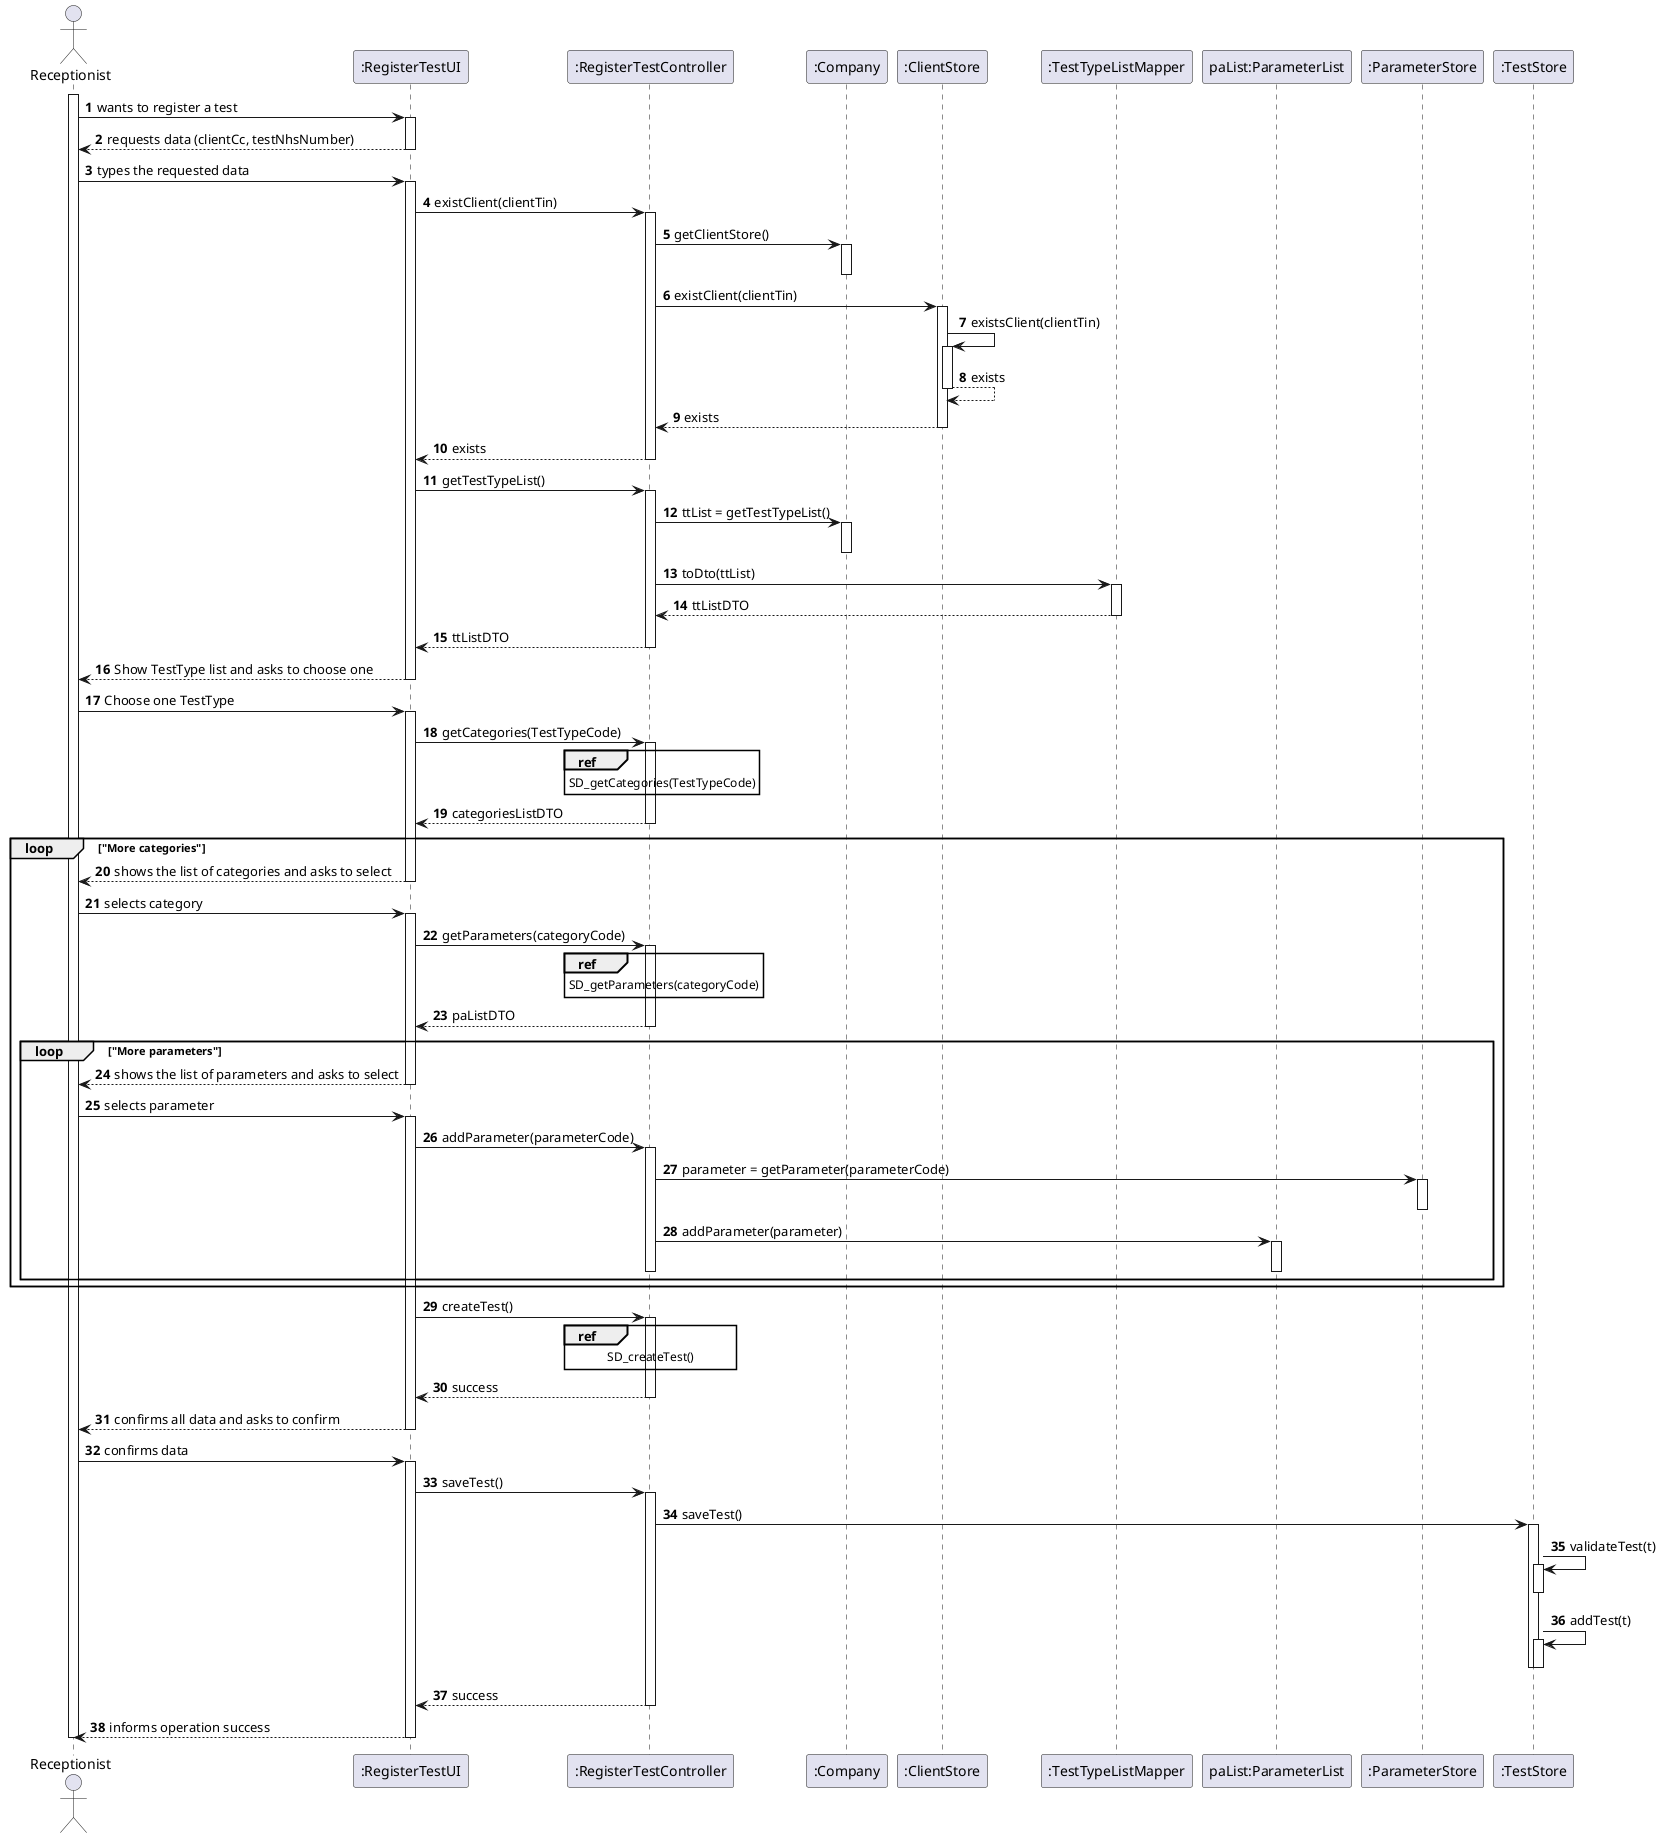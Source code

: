 @startuml

autonumber

actor Receptionist as R
participant ":RegisterTestUI" as UI
participant ":RegisterTestController" as ctrl
participant ":Company" as comp
participant ":ClientStore" as cStore
participant ":TestTypeListMapper" as mapper
participant "paList:ParameterList" as paList
participant ":ParameterStore" as paStore
participant ":TestStore" as tStore



activate R
R -> UI: wants to register a test
activate UI
UI --> R: requests data (clientCc, testNhsNumber)

deactivate UI
R -> UI: types the requested data
activate UI
UI -> ctrl: existClient(clientTin)
activate ctrl
ctrl -> comp: getClientStore()
activate comp
deactivate
ctrl -> cStore: existClient(clientTin)
activate cStore
cStore -> cStore: existsClient(clientTin)
activate cStore
return exists
return exists
return exists
deactivate cStore
deactivate cStore

UI -> ctrl: getTestTypeList()
activate ctrl
ctrl -> comp: ttList = getTestTypeList()
activate comp
deactivate
ctrl -> mapper: toDto(ttList)
activate mapper
return ttListDTO
return ttListDTO
deactivate mapper
deactivate ctrl

deactivate ctrl
UI --> R: Show TestType list and asks to choose one
deactivate UI
R -> UI: Choose one TestType
activate UI
UI -> ctrl: getCategories(TestTypeCode)
activate ctrl
ref over ctrl: SD_getCategories(TestTypeCode)
return categoriesListDTO
deactivate ctrl

loop "More categories"
UI --> R: shows the list of categories and asks to select
deactivate UI
R -> UI: selects category
activate UI
UI -> ctrl: getParameters(categoryCode)
activate ctrl
ref over ctrl: SD_getParameters(categoryCode)
return paListDTO

deactivate ctrl
loop "More parameters"
UI --> R: shows the list of parameters and asks to select
deactivate UI
R -> UI: selects parameter
activate UI
UI -> ctrl: addParameter(parameterCode)
activate ctrl
ctrl -> paStore: parameter = getParameter(parameterCode)
activate paStore
deactivate
ctrl -> paList: addParameter(parameter)
activate paList
deactivate
deactivate
end
end
UI -> ctrl: createTest()
activate ctrl
ref over ctrl: SD_createTest()
ctrl --> UI: success
deactivate ctrl

UI --> R: confirms all data and asks to confirm
deactivate UI
R -> UI: confirms data
activate UI
UI -> ctrl: saveTest()
activate ctrl
ctrl -> tStore: saveTest()
activate tStore
tStore -> tStore: validateTest(t)
activate tStore
deactivate
tStore -> tStore: addTest(t)
activate tStore
deactivate
deactivate
return success

deactivate ctrl
UI --> R: informs operation success
deactivate UI
deactivate R
@enduml